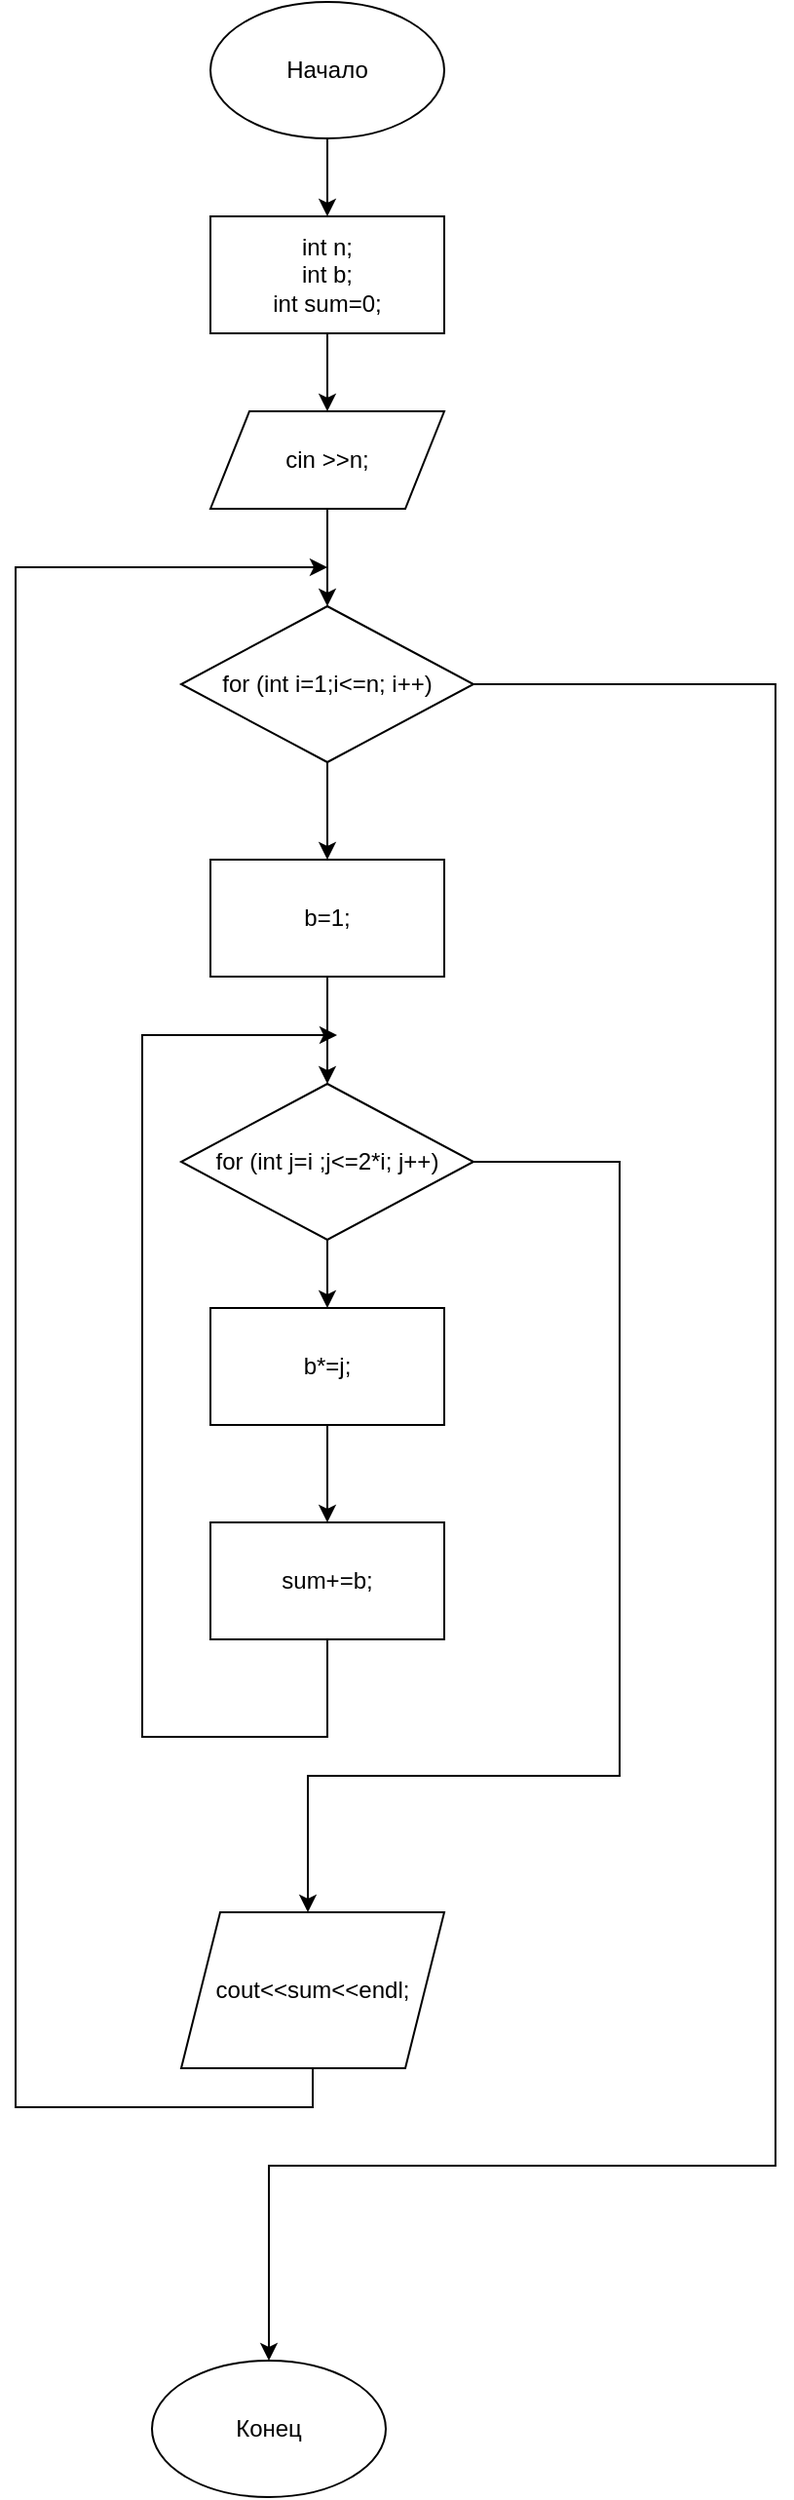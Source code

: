 <mxfile version="24.7.17">
  <diagram name="Страница — 1" id="ANoD_qWbYqC1cnO-iqx1">
    <mxGraphModel dx="498" dy="778" grid="1" gridSize="10" guides="1" tooltips="1" connect="1" arrows="1" fold="1" page="1" pageScale="1" pageWidth="827" pageHeight="1169" math="0" shadow="0">
      <root>
        <mxCell id="0" />
        <mxCell id="1" parent="0" />
        <mxCell id="Jt1hHIG5UQf6XJgkdiUQ-51" style="edgeStyle=orthogonalEdgeStyle;rounded=0;orthogonalLoop=1;jettySize=auto;html=1;exitX=0.5;exitY=1;exitDx=0;exitDy=0;entryX=0.5;entryY=0;entryDx=0;entryDy=0;" edge="1" parent="1" source="Jt1hHIG5UQf6XJgkdiUQ-4" target="Jt1hHIG5UQf6XJgkdiUQ-50">
          <mxGeometry relative="1" as="geometry" />
        </mxCell>
        <mxCell id="Jt1hHIG5UQf6XJgkdiUQ-4" value="cin &amp;gt;&amp;gt;n;" style="shape=parallelogram;perimeter=parallelogramPerimeter;whiteSpace=wrap;html=1;fixedSize=1;" vertex="1" parent="1">
          <mxGeometry x="150" y="210" width="120" height="50" as="geometry" />
        </mxCell>
        <mxCell id="Jt1hHIG5UQf6XJgkdiUQ-30" style="edgeStyle=orthogonalEdgeStyle;rounded=0;orthogonalLoop=1;jettySize=auto;html=1;exitX=0.5;exitY=1;exitDx=0;exitDy=0;entryX=0.5;entryY=0;entryDx=0;entryDy=0;" edge="1" parent="1" source="Jt1hHIG5UQf6XJgkdiUQ-6" target="Jt1hHIG5UQf6XJgkdiUQ-28">
          <mxGeometry relative="1" as="geometry" />
        </mxCell>
        <mxCell id="Jt1hHIG5UQf6XJgkdiUQ-6" value="Начало" style="ellipse;whiteSpace=wrap;html=1;" vertex="1" parent="1">
          <mxGeometry x="150" width="120" height="70" as="geometry" />
        </mxCell>
        <mxCell id="Jt1hHIG5UQf6XJgkdiUQ-26" value="Конец" style="ellipse;whiteSpace=wrap;html=1;" vertex="1" parent="1">
          <mxGeometry x="120" y="1210" width="120" height="70" as="geometry" />
        </mxCell>
        <mxCell id="Jt1hHIG5UQf6XJgkdiUQ-29" style="edgeStyle=orthogonalEdgeStyle;rounded=0;orthogonalLoop=1;jettySize=auto;html=1;entryX=0.5;entryY=0;entryDx=0;entryDy=0;" edge="1" parent="1" source="Jt1hHIG5UQf6XJgkdiUQ-28" target="Jt1hHIG5UQf6XJgkdiUQ-4">
          <mxGeometry relative="1" as="geometry" />
        </mxCell>
        <mxCell id="Jt1hHIG5UQf6XJgkdiUQ-28" value="int n;&lt;div&gt;int b;&lt;br&gt;&lt;div&gt;int sum=0;&lt;/div&gt;&lt;/div&gt;" style="rounded=0;whiteSpace=wrap;html=1;" vertex="1" parent="1">
          <mxGeometry x="150" y="110" width="120" height="60" as="geometry" />
        </mxCell>
        <mxCell id="Jt1hHIG5UQf6XJgkdiUQ-64" style="edgeStyle=orthogonalEdgeStyle;rounded=0;orthogonalLoop=1;jettySize=auto;html=1;exitX=0.5;exitY=1;exitDx=0;exitDy=0;" edge="1" parent="1" source="Jt1hHIG5UQf6XJgkdiUQ-50" target="Jt1hHIG5UQf6XJgkdiUQ-53">
          <mxGeometry relative="1" as="geometry" />
        </mxCell>
        <mxCell id="Jt1hHIG5UQf6XJgkdiUQ-72" style="edgeStyle=orthogonalEdgeStyle;rounded=0;orthogonalLoop=1;jettySize=auto;html=1;exitX=1;exitY=0.5;exitDx=0;exitDy=0;entryX=0.5;entryY=0;entryDx=0;entryDy=0;" edge="1" parent="1" source="Jt1hHIG5UQf6XJgkdiUQ-50" target="Jt1hHIG5UQf6XJgkdiUQ-26">
          <mxGeometry relative="1" as="geometry">
            <mxPoint x="400" y="1110" as="targetPoint" />
            <Array as="points">
              <mxPoint x="440" y="350" />
              <mxPoint x="440" y="1110" />
              <mxPoint x="180" y="1110" />
            </Array>
          </mxGeometry>
        </mxCell>
        <mxCell id="Jt1hHIG5UQf6XJgkdiUQ-50" value="for (int i=1;i&amp;lt;=n; i++)" style="rhombus;whiteSpace=wrap;html=1;" vertex="1" parent="1">
          <mxGeometry x="135" y="310" width="150" height="80" as="geometry" />
        </mxCell>
        <mxCell id="Jt1hHIG5UQf6XJgkdiUQ-55" style="edgeStyle=orthogonalEdgeStyle;rounded=0;orthogonalLoop=1;jettySize=auto;html=1;exitX=0.5;exitY=1;exitDx=0;exitDy=0;entryX=0.5;entryY=0;entryDx=0;entryDy=0;" edge="1" parent="1" source="Jt1hHIG5UQf6XJgkdiUQ-53" target="Jt1hHIG5UQf6XJgkdiUQ-54">
          <mxGeometry relative="1" as="geometry" />
        </mxCell>
        <mxCell id="Jt1hHIG5UQf6XJgkdiUQ-53" value="b=1;" style="rounded=0;whiteSpace=wrap;html=1;" vertex="1" parent="1">
          <mxGeometry x="150.003" y="440" width="120" height="60" as="geometry" />
        </mxCell>
        <mxCell id="Jt1hHIG5UQf6XJgkdiUQ-65" style="edgeStyle=orthogonalEdgeStyle;rounded=0;orthogonalLoop=1;jettySize=auto;html=1;exitX=0.5;exitY=1;exitDx=0;exitDy=0;entryX=0.5;entryY=0;entryDx=0;entryDy=0;" edge="1" parent="1" source="Jt1hHIG5UQf6XJgkdiUQ-54" target="Jt1hHIG5UQf6XJgkdiUQ-56">
          <mxGeometry relative="1" as="geometry" />
        </mxCell>
        <mxCell id="Jt1hHIG5UQf6XJgkdiUQ-68" style="edgeStyle=orthogonalEdgeStyle;rounded=0;orthogonalLoop=1;jettySize=auto;html=1;exitX=1;exitY=0.5;exitDx=0;exitDy=0;" edge="1" parent="1" source="Jt1hHIG5UQf6XJgkdiUQ-54">
          <mxGeometry relative="1" as="geometry">
            <mxPoint x="200" y="980" as="targetPoint" />
            <Array as="points">
              <mxPoint x="360" y="595" />
              <mxPoint x="360" y="910" />
              <mxPoint x="200" y="910" />
            </Array>
          </mxGeometry>
        </mxCell>
        <mxCell id="Jt1hHIG5UQf6XJgkdiUQ-54" value="for (int j=i ;j&amp;lt;=2*i; j++)" style="rhombus;whiteSpace=wrap;html=1;" vertex="1" parent="1">
          <mxGeometry x="135" y="555" width="150" height="80" as="geometry" />
        </mxCell>
        <mxCell id="Jt1hHIG5UQf6XJgkdiUQ-59" style="edgeStyle=orthogonalEdgeStyle;rounded=0;orthogonalLoop=1;jettySize=auto;html=1;exitX=0.5;exitY=1;exitDx=0;exitDy=0;entryX=0.5;entryY=0;entryDx=0;entryDy=0;" edge="1" parent="1" source="Jt1hHIG5UQf6XJgkdiUQ-56" target="Jt1hHIG5UQf6XJgkdiUQ-57">
          <mxGeometry relative="1" as="geometry" />
        </mxCell>
        <mxCell id="Jt1hHIG5UQf6XJgkdiUQ-56" value="b*=j;" style="rounded=0;whiteSpace=wrap;html=1;" vertex="1" parent="1">
          <mxGeometry x="150" y="670" width="120" height="60" as="geometry" />
        </mxCell>
        <mxCell id="Jt1hHIG5UQf6XJgkdiUQ-67" style="edgeStyle=orthogonalEdgeStyle;rounded=0;orthogonalLoop=1;jettySize=auto;html=1;" edge="1" parent="1" source="Jt1hHIG5UQf6XJgkdiUQ-57">
          <mxGeometry relative="1" as="geometry">
            <mxPoint x="215" y="530" as="targetPoint" />
            <Array as="points">
              <mxPoint x="210" y="890" />
              <mxPoint x="115" y="890" />
              <mxPoint x="115" y="530" />
            </Array>
          </mxGeometry>
        </mxCell>
        <mxCell id="Jt1hHIG5UQf6XJgkdiUQ-57" value="sum+=b;" style="rounded=0;whiteSpace=wrap;html=1;" vertex="1" parent="1">
          <mxGeometry x="150" y="780" width="120" height="60" as="geometry" />
        </mxCell>
        <mxCell id="Jt1hHIG5UQf6XJgkdiUQ-71" style="edgeStyle=orthogonalEdgeStyle;rounded=0;orthogonalLoop=1;jettySize=auto;html=1;exitX=0.5;exitY=1;exitDx=0;exitDy=0;" edge="1" parent="1" source="Jt1hHIG5UQf6XJgkdiUQ-66">
          <mxGeometry relative="1" as="geometry">
            <mxPoint x="210" y="290" as="targetPoint" />
            <Array as="points">
              <mxPoint x="202" y="1080" />
              <mxPoint x="50" y="1080" />
              <mxPoint x="50" y="290" />
            </Array>
          </mxGeometry>
        </mxCell>
        <mxCell id="Jt1hHIG5UQf6XJgkdiUQ-66" value="cout&amp;lt;&amp;lt;sum&amp;lt;&amp;lt;endl;" style="shape=parallelogram;perimeter=parallelogramPerimeter;whiteSpace=wrap;html=1;fixedSize=1;" vertex="1" parent="1">
          <mxGeometry x="135" y="980" width="135" height="80" as="geometry" />
        </mxCell>
      </root>
    </mxGraphModel>
  </diagram>
</mxfile>
